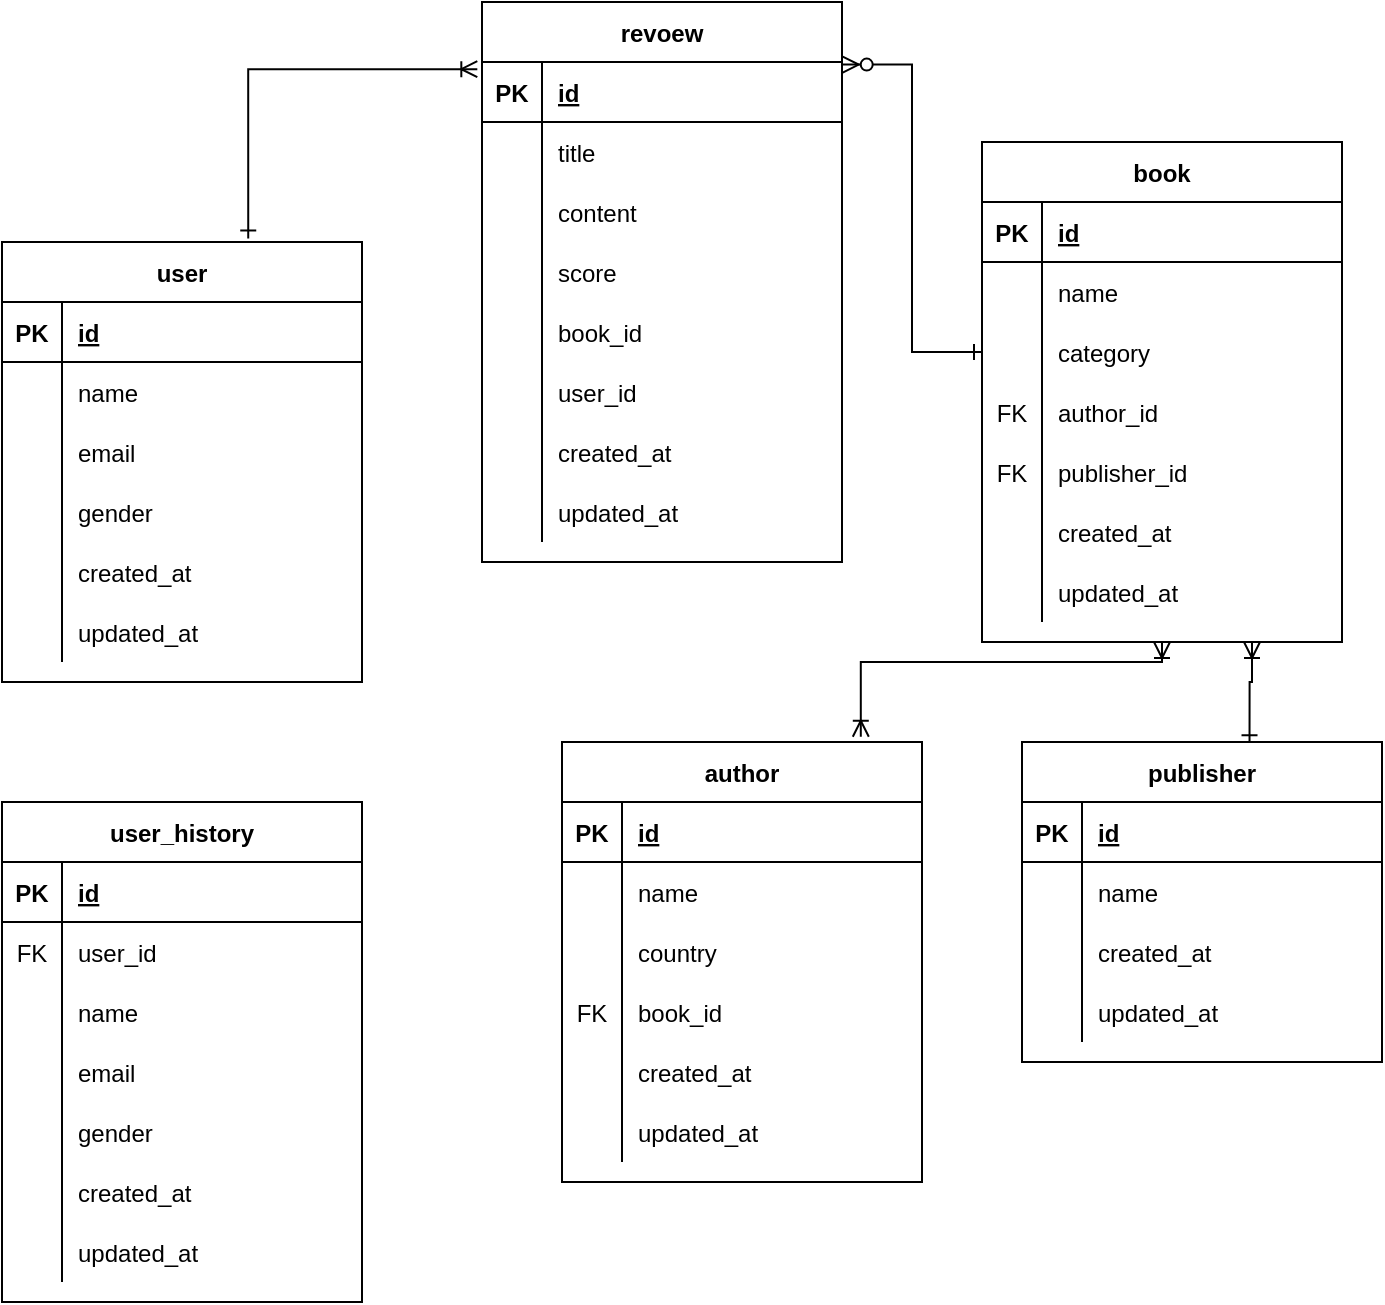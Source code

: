 <mxfile version="14.9.2" type="github">
  <diagram id="hHlFDGwCmtCpgF4VGByg" name="Page-1">
    <mxGraphModel dx="1134" dy="654" grid="1" gridSize="10" guides="1" tooltips="1" connect="1" arrows="1" fold="1" page="1" pageScale="1" pageWidth="827" pageHeight="1169" math="0" shadow="0">
      <root>
        <mxCell id="0" />
        <mxCell id="1" parent="0" />
        <mxCell id="6uguBEpZq9NF4ewUUiIR-1" value="user" style="shape=table;startSize=30;container=1;collapsible=1;childLayout=tableLayout;fixedRows=1;rowLines=0;fontStyle=1;align=center;resizeLast=1;" vertex="1" parent="1">
          <mxGeometry x="60" y="140" width="180" height="220" as="geometry" />
        </mxCell>
        <mxCell id="6uguBEpZq9NF4ewUUiIR-2" value="" style="shape=partialRectangle;collapsible=0;dropTarget=0;pointerEvents=0;fillColor=none;top=0;left=0;bottom=1;right=0;points=[[0,0.5],[1,0.5]];portConstraint=eastwest;" vertex="1" parent="6uguBEpZq9NF4ewUUiIR-1">
          <mxGeometry y="30" width="180" height="30" as="geometry" />
        </mxCell>
        <mxCell id="6uguBEpZq9NF4ewUUiIR-3" value="PK" style="shape=partialRectangle;connectable=0;fillColor=none;top=0;left=0;bottom=0;right=0;fontStyle=1;overflow=hidden;" vertex="1" parent="6uguBEpZq9NF4ewUUiIR-2">
          <mxGeometry width="30" height="30" as="geometry" />
        </mxCell>
        <mxCell id="6uguBEpZq9NF4ewUUiIR-4" value="id" style="shape=partialRectangle;connectable=0;fillColor=none;top=0;left=0;bottom=0;right=0;align=left;spacingLeft=6;fontStyle=5;overflow=hidden;" vertex="1" parent="6uguBEpZq9NF4ewUUiIR-2">
          <mxGeometry x="30" width="150" height="30" as="geometry" />
        </mxCell>
        <mxCell id="6uguBEpZq9NF4ewUUiIR-5" value="" style="shape=partialRectangle;collapsible=0;dropTarget=0;pointerEvents=0;fillColor=none;top=0;left=0;bottom=0;right=0;points=[[0,0.5],[1,0.5]];portConstraint=eastwest;" vertex="1" parent="6uguBEpZq9NF4ewUUiIR-1">
          <mxGeometry y="60" width="180" height="30" as="geometry" />
        </mxCell>
        <mxCell id="6uguBEpZq9NF4ewUUiIR-6" value="" style="shape=partialRectangle;connectable=0;fillColor=none;top=0;left=0;bottom=0;right=0;editable=1;overflow=hidden;" vertex="1" parent="6uguBEpZq9NF4ewUUiIR-5">
          <mxGeometry width="30" height="30" as="geometry" />
        </mxCell>
        <mxCell id="6uguBEpZq9NF4ewUUiIR-7" value="name" style="shape=partialRectangle;connectable=0;fillColor=none;top=0;left=0;bottom=0;right=0;align=left;spacingLeft=6;overflow=hidden;" vertex="1" parent="6uguBEpZq9NF4ewUUiIR-5">
          <mxGeometry x="30" width="150" height="30" as="geometry" />
        </mxCell>
        <mxCell id="6uguBEpZq9NF4ewUUiIR-8" value="" style="shape=partialRectangle;collapsible=0;dropTarget=0;pointerEvents=0;fillColor=none;top=0;left=0;bottom=0;right=0;points=[[0,0.5],[1,0.5]];portConstraint=eastwest;" vertex="1" parent="6uguBEpZq9NF4ewUUiIR-1">
          <mxGeometry y="90" width="180" height="30" as="geometry" />
        </mxCell>
        <mxCell id="6uguBEpZq9NF4ewUUiIR-9" value="" style="shape=partialRectangle;connectable=0;fillColor=none;top=0;left=0;bottom=0;right=0;editable=1;overflow=hidden;" vertex="1" parent="6uguBEpZq9NF4ewUUiIR-8">
          <mxGeometry width="30" height="30" as="geometry" />
        </mxCell>
        <mxCell id="6uguBEpZq9NF4ewUUiIR-10" value="email" style="shape=partialRectangle;connectable=0;fillColor=none;top=0;left=0;bottom=0;right=0;align=left;spacingLeft=6;overflow=hidden;" vertex="1" parent="6uguBEpZq9NF4ewUUiIR-8">
          <mxGeometry x="30" width="150" height="30" as="geometry" />
        </mxCell>
        <mxCell id="6uguBEpZq9NF4ewUUiIR-11" value="" style="shape=partialRectangle;collapsible=0;dropTarget=0;pointerEvents=0;fillColor=none;top=0;left=0;bottom=0;right=0;points=[[0,0.5],[1,0.5]];portConstraint=eastwest;" vertex="1" parent="6uguBEpZq9NF4ewUUiIR-1">
          <mxGeometry y="120" width="180" height="30" as="geometry" />
        </mxCell>
        <mxCell id="6uguBEpZq9NF4ewUUiIR-12" value="" style="shape=partialRectangle;connectable=0;fillColor=none;top=0;left=0;bottom=0;right=0;editable=1;overflow=hidden;" vertex="1" parent="6uguBEpZq9NF4ewUUiIR-11">
          <mxGeometry width="30" height="30" as="geometry" />
        </mxCell>
        <mxCell id="6uguBEpZq9NF4ewUUiIR-13" value="gender" style="shape=partialRectangle;connectable=0;fillColor=none;top=0;left=0;bottom=0;right=0;align=left;spacingLeft=6;overflow=hidden;" vertex="1" parent="6uguBEpZq9NF4ewUUiIR-11">
          <mxGeometry x="30" width="150" height="30" as="geometry" />
        </mxCell>
        <mxCell id="6uguBEpZq9NF4ewUUiIR-15" value="" style="shape=partialRectangle;collapsible=0;dropTarget=0;pointerEvents=0;fillColor=none;top=0;left=0;bottom=0;right=0;points=[[0,0.5],[1,0.5]];portConstraint=eastwest;" vertex="1" parent="6uguBEpZq9NF4ewUUiIR-1">
          <mxGeometry y="150" width="180" height="30" as="geometry" />
        </mxCell>
        <mxCell id="6uguBEpZq9NF4ewUUiIR-16" value="" style="shape=partialRectangle;connectable=0;fillColor=none;top=0;left=0;bottom=0;right=0;editable=1;overflow=hidden;" vertex="1" parent="6uguBEpZq9NF4ewUUiIR-15">
          <mxGeometry width="30" height="30" as="geometry" />
        </mxCell>
        <mxCell id="6uguBEpZq9NF4ewUUiIR-17" value="created_at" style="shape=partialRectangle;connectable=0;fillColor=none;top=0;left=0;bottom=0;right=0;align=left;spacingLeft=6;overflow=hidden;" vertex="1" parent="6uguBEpZq9NF4ewUUiIR-15">
          <mxGeometry x="30" width="150" height="30" as="geometry" />
        </mxCell>
        <mxCell id="6uguBEpZq9NF4ewUUiIR-39" value="" style="shape=partialRectangle;collapsible=0;dropTarget=0;pointerEvents=0;fillColor=none;top=0;left=0;bottom=0;right=0;points=[[0,0.5],[1,0.5]];portConstraint=eastwest;" vertex="1" parent="6uguBEpZq9NF4ewUUiIR-1">
          <mxGeometry y="180" width="180" height="30" as="geometry" />
        </mxCell>
        <mxCell id="6uguBEpZq9NF4ewUUiIR-40" value="" style="shape=partialRectangle;connectable=0;fillColor=none;top=0;left=0;bottom=0;right=0;editable=1;overflow=hidden;" vertex="1" parent="6uguBEpZq9NF4ewUUiIR-39">
          <mxGeometry width="30" height="30" as="geometry" />
        </mxCell>
        <mxCell id="6uguBEpZq9NF4ewUUiIR-41" value="updated_at" style="shape=partialRectangle;connectable=0;fillColor=none;top=0;left=0;bottom=0;right=0;align=left;spacingLeft=6;overflow=hidden;" vertex="1" parent="6uguBEpZq9NF4ewUUiIR-39">
          <mxGeometry x="30" width="150" height="30" as="geometry" />
        </mxCell>
        <mxCell id="6uguBEpZq9NF4ewUUiIR-42" value="user_history" style="shape=table;startSize=30;container=1;collapsible=1;childLayout=tableLayout;fixedRows=1;rowLines=0;fontStyle=1;align=center;resizeLast=1;" vertex="1" parent="1">
          <mxGeometry x="60" y="420" width="180" height="250" as="geometry" />
        </mxCell>
        <mxCell id="6uguBEpZq9NF4ewUUiIR-43" value="" style="shape=partialRectangle;collapsible=0;dropTarget=0;pointerEvents=0;fillColor=none;top=0;left=0;bottom=1;right=0;points=[[0,0.5],[1,0.5]];portConstraint=eastwest;" vertex="1" parent="6uguBEpZq9NF4ewUUiIR-42">
          <mxGeometry y="30" width="180" height="30" as="geometry" />
        </mxCell>
        <mxCell id="6uguBEpZq9NF4ewUUiIR-44" value="PK" style="shape=partialRectangle;connectable=0;fillColor=none;top=0;left=0;bottom=0;right=0;fontStyle=1;overflow=hidden;" vertex="1" parent="6uguBEpZq9NF4ewUUiIR-43">
          <mxGeometry width="30" height="30" as="geometry" />
        </mxCell>
        <mxCell id="6uguBEpZq9NF4ewUUiIR-45" value="id" style="shape=partialRectangle;connectable=0;fillColor=none;top=0;left=0;bottom=0;right=0;align=left;spacingLeft=6;fontStyle=5;overflow=hidden;" vertex="1" parent="6uguBEpZq9NF4ewUUiIR-43">
          <mxGeometry x="30" width="150" height="30" as="geometry" />
        </mxCell>
        <mxCell id="6uguBEpZq9NF4ewUUiIR-46" value="" style="shape=partialRectangle;collapsible=0;dropTarget=0;pointerEvents=0;fillColor=none;top=0;left=0;bottom=0;right=0;points=[[0,0.5],[1,0.5]];portConstraint=eastwest;" vertex="1" parent="6uguBEpZq9NF4ewUUiIR-42">
          <mxGeometry y="60" width="180" height="30" as="geometry" />
        </mxCell>
        <mxCell id="6uguBEpZq9NF4ewUUiIR-47" value="FK" style="shape=partialRectangle;connectable=0;fillColor=none;top=0;left=0;bottom=0;right=0;editable=1;overflow=hidden;" vertex="1" parent="6uguBEpZq9NF4ewUUiIR-46">
          <mxGeometry width="30" height="30" as="geometry" />
        </mxCell>
        <mxCell id="6uguBEpZq9NF4ewUUiIR-48" value="user_id" style="shape=partialRectangle;connectable=0;fillColor=none;top=0;left=0;bottom=0;right=0;align=left;spacingLeft=6;overflow=hidden;" vertex="1" parent="6uguBEpZq9NF4ewUUiIR-46">
          <mxGeometry x="30" width="150" height="30" as="geometry" />
        </mxCell>
        <mxCell id="6uguBEpZq9NF4ewUUiIR-49" value="" style="shape=partialRectangle;collapsible=0;dropTarget=0;pointerEvents=0;fillColor=none;top=0;left=0;bottom=0;right=0;points=[[0,0.5],[1,0.5]];portConstraint=eastwest;" vertex="1" parent="6uguBEpZq9NF4ewUUiIR-42">
          <mxGeometry y="90" width="180" height="30" as="geometry" />
        </mxCell>
        <mxCell id="6uguBEpZq9NF4ewUUiIR-50" value="" style="shape=partialRectangle;connectable=0;fillColor=none;top=0;left=0;bottom=0;right=0;editable=1;overflow=hidden;" vertex="1" parent="6uguBEpZq9NF4ewUUiIR-49">
          <mxGeometry width="30" height="30" as="geometry" />
        </mxCell>
        <mxCell id="6uguBEpZq9NF4ewUUiIR-51" value="name" style="shape=partialRectangle;connectable=0;fillColor=none;top=0;left=0;bottom=0;right=0;align=left;spacingLeft=6;overflow=hidden;" vertex="1" parent="6uguBEpZq9NF4ewUUiIR-49">
          <mxGeometry x="30" width="150" height="30" as="geometry" />
        </mxCell>
        <mxCell id="6uguBEpZq9NF4ewUUiIR-52" value="" style="shape=partialRectangle;collapsible=0;dropTarget=0;pointerEvents=0;fillColor=none;top=0;left=0;bottom=0;right=0;points=[[0,0.5],[1,0.5]];portConstraint=eastwest;" vertex="1" parent="6uguBEpZq9NF4ewUUiIR-42">
          <mxGeometry y="120" width="180" height="30" as="geometry" />
        </mxCell>
        <mxCell id="6uguBEpZq9NF4ewUUiIR-53" value="" style="shape=partialRectangle;connectable=0;fillColor=none;top=0;left=0;bottom=0;right=0;editable=1;overflow=hidden;" vertex="1" parent="6uguBEpZq9NF4ewUUiIR-52">
          <mxGeometry width="30" height="30" as="geometry" />
        </mxCell>
        <mxCell id="6uguBEpZq9NF4ewUUiIR-54" value="email" style="shape=partialRectangle;connectable=0;fillColor=none;top=0;left=0;bottom=0;right=0;align=left;spacingLeft=6;overflow=hidden;" vertex="1" parent="6uguBEpZq9NF4ewUUiIR-52">
          <mxGeometry x="30" width="150" height="30" as="geometry" />
        </mxCell>
        <mxCell id="6uguBEpZq9NF4ewUUiIR-55" value="" style="shape=partialRectangle;collapsible=0;dropTarget=0;pointerEvents=0;fillColor=none;top=0;left=0;bottom=0;right=0;points=[[0,0.5],[1,0.5]];portConstraint=eastwest;" vertex="1" parent="6uguBEpZq9NF4ewUUiIR-42">
          <mxGeometry y="150" width="180" height="30" as="geometry" />
        </mxCell>
        <mxCell id="6uguBEpZq9NF4ewUUiIR-56" value="" style="shape=partialRectangle;connectable=0;fillColor=none;top=0;left=0;bottom=0;right=0;editable=1;overflow=hidden;" vertex="1" parent="6uguBEpZq9NF4ewUUiIR-55">
          <mxGeometry width="30" height="30" as="geometry" />
        </mxCell>
        <mxCell id="6uguBEpZq9NF4ewUUiIR-57" value="gender" style="shape=partialRectangle;connectable=0;fillColor=none;top=0;left=0;bottom=0;right=0;align=left;spacingLeft=6;overflow=hidden;" vertex="1" parent="6uguBEpZq9NF4ewUUiIR-55">
          <mxGeometry x="30" width="150" height="30" as="geometry" />
        </mxCell>
        <mxCell id="6uguBEpZq9NF4ewUUiIR-58" value="" style="shape=partialRectangle;collapsible=0;dropTarget=0;pointerEvents=0;fillColor=none;top=0;left=0;bottom=0;right=0;points=[[0,0.5],[1,0.5]];portConstraint=eastwest;" vertex="1" parent="6uguBEpZq9NF4ewUUiIR-42">
          <mxGeometry y="180" width="180" height="30" as="geometry" />
        </mxCell>
        <mxCell id="6uguBEpZq9NF4ewUUiIR-59" value="" style="shape=partialRectangle;connectable=0;fillColor=none;top=0;left=0;bottom=0;right=0;editable=1;overflow=hidden;" vertex="1" parent="6uguBEpZq9NF4ewUUiIR-58">
          <mxGeometry width="30" height="30" as="geometry" />
        </mxCell>
        <mxCell id="6uguBEpZq9NF4ewUUiIR-60" value="created_at" style="shape=partialRectangle;connectable=0;fillColor=none;top=0;left=0;bottom=0;right=0;align=left;spacingLeft=6;overflow=hidden;" vertex="1" parent="6uguBEpZq9NF4ewUUiIR-58">
          <mxGeometry x="30" width="150" height="30" as="geometry" />
        </mxCell>
        <mxCell id="6uguBEpZq9NF4ewUUiIR-61" value="" style="shape=partialRectangle;collapsible=0;dropTarget=0;pointerEvents=0;fillColor=none;top=0;left=0;bottom=0;right=0;points=[[0,0.5],[1,0.5]];portConstraint=eastwest;" vertex="1" parent="6uguBEpZq9NF4ewUUiIR-42">
          <mxGeometry y="210" width="180" height="30" as="geometry" />
        </mxCell>
        <mxCell id="6uguBEpZq9NF4ewUUiIR-62" value="" style="shape=partialRectangle;connectable=0;fillColor=none;top=0;left=0;bottom=0;right=0;editable=1;overflow=hidden;" vertex="1" parent="6uguBEpZq9NF4ewUUiIR-61">
          <mxGeometry width="30" height="30" as="geometry" />
        </mxCell>
        <mxCell id="6uguBEpZq9NF4ewUUiIR-63" value="updated_at" style="shape=partialRectangle;connectable=0;fillColor=none;top=0;left=0;bottom=0;right=0;align=left;spacingLeft=6;overflow=hidden;" vertex="1" parent="6uguBEpZq9NF4ewUUiIR-61">
          <mxGeometry x="30" width="150" height="30" as="geometry" />
        </mxCell>
        <mxCell id="6uguBEpZq9NF4ewUUiIR-101" value="" style="edgeStyle=orthogonalEdgeStyle;rounded=0;orthogonalLoop=1;jettySize=auto;html=1;startArrow=ERoneToMany;startFill=0;endArrow=ERoneToMany;endFill=0;entryX=0.83;entryY=-0.012;entryDx=0;entryDy=0;entryPerimeter=0;exitX=0.5;exitY=1;exitDx=0;exitDy=0;" edge="1" parent="1" source="6uguBEpZq9NF4ewUUiIR-66" target="6uguBEpZq9NF4ewUUiIR-82">
          <mxGeometry relative="1" as="geometry">
            <Array as="points">
              <mxPoint x="640" y="350" />
              <mxPoint x="489" y="350" />
            </Array>
          </mxGeometry>
        </mxCell>
        <mxCell id="6uguBEpZq9NF4ewUUiIR-66" value="book" style="shape=table;startSize=30;container=1;collapsible=1;childLayout=tableLayout;fixedRows=1;rowLines=0;fontStyle=1;align=center;resizeLast=1;" vertex="1" parent="1">
          <mxGeometry x="550" y="90" width="180" height="250" as="geometry" />
        </mxCell>
        <mxCell id="6uguBEpZq9NF4ewUUiIR-67" value="" style="shape=partialRectangle;collapsible=0;dropTarget=0;pointerEvents=0;fillColor=none;top=0;left=0;bottom=1;right=0;points=[[0,0.5],[1,0.5]];portConstraint=eastwest;" vertex="1" parent="6uguBEpZq9NF4ewUUiIR-66">
          <mxGeometry y="30" width="180" height="30" as="geometry" />
        </mxCell>
        <mxCell id="6uguBEpZq9NF4ewUUiIR-68" value="PK" style="shape=partialRectangle;connectable=0;fillColor=none;top=0;left=0;bottom=0;right=0;fontStyle=1;overflow=hidden;" vertex="1" parent="6uguBEpZq9NF4ewUUiIR-67">
          <mxGeometry width="30" height="30" as="geometry" />
        </mxCell>
        <mxCell id="6uguBEpZq9NF4ewUUiIR-69" value="id" style="shape=partialRectangle;connectable=0;fillColor=none;top=0;left=0;bottom=0;right=0;align=left;spacingLeft=6;fontStyle=5;overflow=hidden;" vertex="1" parent="6uguBEpZq9NF4ewUUiIR-67">
          <mxGeometry x="30" width="150" height="30" as="geometry" />
        </mxCell>
        <mxCell id="6uguBEpZq9NF4ewUUiIR-70" value="" style="shape=partialRectangle;collapsible=0;dropTarget=0;pointerEvents=0;fillColor=none;top=0;left=0;bottom=0;right=0;points=[[0,0.5],[1,0.5]];portConstraint=eastwest;" vertex="1" parent="6uguBEpZq9NF4ewUUiIR-66">
          <mxGeometry y="60" width="180" height="30" as="geometry" />
        </mxCell>
        <mxCell id="6uguBEpZq9NF4ewUUiIR-71" value="" style="shape=partialRectangle;connectable=0;fillColor=none;top=0;left=0;bottom=0;right=0;editable=1;overflow=hidden;" vertex="1" parent="6uguBEpZq9NF4ewUUiIR-70">
          <mxGeometry width="30" height="30" as="geometry" />
        </mxCell>
        <mxCell id="6uguBEpZq9NF4ewUUiIR-72" value="name" style="shape=partialRectangle;connectable=0;fillColor=none;top=0;left=0;bottom=0;right=0;align=left;spacingLeft=6;overflow=hidden;" vertex="1" parent="6uguBEpZq9NF4ewUUiIR-70">
          <mxGeometry x="30" width="150" height="30" as="geometry" />
        </mxCell>
        <mxCell id="6uguBEpZq9NF4ewUUiIR-143" value="" style="shape=partialRectangle;collapsible=0;dropTarget=0;pointerEvents=0;fillColor=none;top=0;left=0;bottom=0;right=0;points=[[0,0.5],[1,0.5]];portConstraint=eastwest;" vertex="1" parent="6uguBEpZq9NF4ewUUiIR-66">
          <mxGeometry y="90" width="180" height="30" as="geometry" />
        </mxCell>
        <mxCell id="6uguBEpZq9NF4ewUUiIR-144" value="" style="shape=partialRectangle;connectable=0;fillColor=none;top=0;left=0;bottom=0;right=0;editable=1;overflow=hidden;" vertex="1" parent="6uguBEpZq9NF4ewUUiIR-143">
          <mxGeometry width="30" height="30" as="geometry" />
        </mxCell>
        <mxCell id="6uguBEpZq9NF4ewUUiIR-145" value="category" style="shape=partialRectangle;connectable=0;fillColor=none;top=0;left=0;bottom=0;right=0;align=left;spacingLeft=6;overflow=hidden;" vertex="1" parent="6uguBEpZq9NF4ewUUiIR-143">
          <mxGeometry x="30" width="150" height="30" as="geometry" />
        </mxCell>
        <mxCell id="6uguBEpZq9NF4ewUUiIR-73" value="" style="shape=partialRectangle;collapsible=0;dropTarget=0;pointerEvents=0;fillColor=none;top=0;left=0;bottom=0;right=0;points=[[0,0.5],[1,0.5]];portConstraint=eastwest;" vertex="1" parent="6uguBEpZq9NF4ewUUiIR-66">
          <mxGeometry y="120" width="180" height="30" as="geometry" />
        </mxCell>
        <mxCell id="6uguBEpZq9NF4ewUUiIR-74" value="FK" style="shape=partialRectangle;connectable=0;fillColor=none;top=0;left=0;bottom=0;right=0;editable=1;overflow=hidden;" vertex="1" parent="6uguBEpZq9NF4ewUUiIR-73">
          <mxGeometry width="30" height="30" as="geometry" />
        </mxCell>
        <mxCell id="6uguBEpZq9NF4ewUUiIR-75" value="author_id" style="shape=partialRectangle;connectable=0;fillColor=none;top=0;left=0;bottom=0;right=0;align=left;spacingLeft=6;overflow=hidden;" vertex="1" parent="6uguBEpZq9NF4ewUUiIR-73">
          <mxGeometry x="30" width="150" height="30" as="geometry" />
        </mxCell>
        <mxCell id="6uguBEpZq9NF4ewUUiIR-147" value="" style="shape=partialRectangle;collapsible=0;dropTarget=0;pointerEvents=0;fillColor=none;top=0;left=0;bottom=0;right=0;points=[[0,0.5],[1,0.5]];portConstraint=eastwest;" vertex="1" parent="6uguBEpZq9NF4ewUUiIR-66">
          <mxGeometry y="150" width="180" height="30" as="geometry" />
        </mxCell>
        <mxCell id="6uguBEpZq9NF4ewUUiIR-148" value="FK" style="shape=partialRectangle;connectable=0;fillColor=none;top=0;left=0;bottom=0;right=0;editable=1;overflow=hidden;" vertex="1" parent="6uguBEpZq9NF4ewUUiIR-147">
          <mxGeometry width="30" height="30" as="geometry" />
        </mxCell>
        <mxCell id="6uguBEpZq9NF4ewUUiIR-149" value="publisher_id" style="shape=partialRectangle;connectable=0;fillColor=none;top=0;left=0;bottom=0;right=0;align=left;spacingLeft=6;overflow=hidden;" vertex="1" parent="6uguBEpZq9NF4ewUUiIR-147">
          <mxGeometry x="30" width="150" height="30" as="geometry" />
        </mxCell>
        <mxCell id="6uguBEpZq9NF4ewUUiIR-76" value="" style="shape=partialRectangle;collapsible=0;dropTarget=0;pointerEvents=0;fillColor=none;top=0;left=0;bottom=0;right=0;points=[[0,0.5],[1,0.5]];portConstraint=eastwest;" vertex="1" parent="6uguBEpZq9NF4ewUUiIR-66">
          <mxGeometry y="180" width="180" height="30" as="geometry" />
        </mxCell>
        <mxCell id="6uguBEpZq9NF4ewUUiIR-77" value="" style="shape=partialRectangle;connectable=0;fillColor=none;top=0;left=0;bottom=0;right=0;editable=1;overflow=hidden;" vertex="1" parent="6uguBEpZq9NF4ewUUiIR-76">
          <mxGeometry width="30" height="30" as="geometry" />
        </mxCell>
        <mxCell id="6uguBEpZq9NF4ewUUiIR-78" value="created_at" style="shape=partialRectangle;connectable=0;fillColor=none;top=0;left=0;bottom=0;right=0;align=left;spacingLeft=6;overflow=hidden;" vertex="1" parent="6uguBEpZq9NF4ewUUiIR-76">
          <mxGeometry x="30" width="150" height="30" as="geometry" />
        </mxCell>
        <mxCell id="6uguBEpZq9NF4ewUUiIR-79" value="" style="shape=partialRectangle;collapsible=0;dropTarget=0;pointerEvents=0;fillColor=none;top=0;left=0;bottom=0;right=0;points=[[0,0.5],[1,0.5]];portConstraint=eastwest;" vertex="1" parent="6uguBEpZq9NF4ewUUiIR-66">
          <mxGeometry y="210" width="180" height="30" as="geometry" />
        </mxCell>
        <mxCell id="6uguBEpZq9NF4ewUUiIR-80" value="" style="shape=partialRectangle;connectable=0;fillColor=none;top=0;left=0;bottom=0;right=0;editable=1;overflow=hidden;" vertex="1" parent="6uguBEpZq9NF4ewUUiIR-79">
          <mxGeometry width="30" height="30" as="geometry" />
        </mxCell>
        <mxCell id="6uguBEpZq9NF4ewUUiIR-81" value="updated_at" style="shape=partialRectangle;connectable=0;fillColor=none;top=0;left=0;bottom=0;right=0;align=left;spacingLeft=6;overflow=hidden;" vertex="1" parent="6uguBEpZq9NF4ewUUiIR-79">
          <mxGeometry x="30" width="150" height="30" as="geometry" />
        </mxCell>
        <mxCell id="6uguBEpZq9NF4ewUUiIR-82" value="author" style="shape=table;startSize=30;container=1;collapsible=1;childLayout=tableLayout;fixedRows=1;rowLines=0;fontStyle=1;align=center;resizeLast=1;" vertex="1" parent="1">
          <mxGeometry x="340" y="390" width="180" height="220" as="geometry" />
        </mxCell>
        <mxCell id="6uguBEpZq9NF4ewUUiIR-83" value="" style="shape=partialRectangle;collapsible=0;dropTarget=0;pointerEvents=0;fillColor=none;top=0;left=0;bottom=1;right=0;points=[[0,0.5],[1,0.5]];portConstraint=eastwest;" vertex="1" parent="6uguBEpZq9NF4ewUUiIR-82">
          <mxGeometry y="30" width="180" height="30" as="geometry" />
        </mxCell>
        <mxCell id="6uguBEpZq9NF4ewUUiIR-84" value="PK" style="shape=partialRectangle;connectable=0;fillColor=none;top=0;left=0;bottom=0;right=0;fontStyle=1;overflow=hidden;" vertex="1" parent="6uguBEpZq9NF4ewUUiIR-83">
          <mxGeometry width="30" height="30" as="geometry" />
        </mxCell>
        <mxCell id="6uguBEpZq9NF4ewUUiIR-85" value="id" style="shape=partialRectangle;connectable=0;fillColor=none;top=0;left=0;bottom=0;right=0;align=left;spacingLeft=6;fontStyle=5;overflow=hidden;" vertex="1" parent="6uguBEpZq9NF4ewUUiIR-83">
          <mxGeometry x="30" width="150" height="30" as="geometry" />
        </mxCell>
        <mxCell id="6uguBEpZq9NF4ewUUiIR-86" value="" style="shape=partialRectangle;collapsible=0;dropTarget=0;pointerEvents=0;fillColor=none;top=0;left=0;bottom=0;right=0;points=[[0,0.5],[1,0.5]];portConstraint=eastwest;" vertex="1" parent="6uguBEpZq9NF4ewUUiIR-82">
          <mxGeometry y="60" width="180" height="30" as="geometry" />
        </mxCell>
        <mxCell id="6uguBEpZq9NF4ewUUiIR-87" value="" style="shape=partialRectangle;connectable=0;fillColor=none;top=0;left=0;bottom=0;right=0;editable=1;overflow=hidden;" vertex="1" parent="6uguBEpZq9NF4ewUUiIR-86">
          <mxGeometry width="30" height="30" as="geometry" />
        </mxCell>
        <mxCell id="6uguBEpZq9NF4ewUUiIR-88" value="name" style="shape=partialRectangle;connectable=0;fillColor=none;top=0;left=0;bottom=0;right=0;align=left;spacingLeft=6;overflow=hidden;" vertex="1" parent="6uguBEpZq9NF4ewUUiIR-86">
          <mxGeometry x="30" width="150" height="30" as="geometry" />
        </mxCell>
        <mxCell id="6uguBEpZq9NF4ewUUiIR-89" value="" style="shape=partialRectangle;collapsible=0;dropTarget=0;pointerEvents=0;fillColor=none;top=0;left=0;bottom=0;right=0;points=[[0,0.5],[1,0.5]];portConstraint=eastwest;" vertex="1" parent="6uguBEpZq9NF4ewUUiIR-82">
          <mxGeometry y="90" width="180" height="30" as="geometry" />
        </mxCell>
        <mxCell id="6uguBEpZq9NF4ewUUiIR-90" value="" style="shape=partialRectangle;connectable=0;fillColor=none;top=0;left=0;bottom=0;right=0;editable=1;overflow=hidden;" vertex="1" parent="6uguBEpZq9NF4ewUUiIR-89">
          <mxGeometry width="30" height="30" as="geometry" />
        </mxCell>
        <mxCell id="6uguBEpZq9NF4ewUUiIR-91" value="country" style="shape=partialRectangle;connectable=0;fillColor=none;top=0;left=0;bottom=0;right=0;align=left;spacingLeft=6;overflow=hidden;" vertex="1" parent="6uguBEpZq9NF4ewUUiIR-89">
          <mxGeometry x="30" width="150" height="30" as="geometry" />
        </mxCell>
        <mxCell id="6uguBEpZq9NF4ewUUiIR-92" value="" style="shape=partialRectangle;collapsible=0;dropTarget=0;pointerEvents=0;fillColor=none;top=0;left=0;bottom=0;right=0;points=[[0,0.5],[1,0.5]];portConstraint=eastwest;" vertex="1" parent="6uguBEpZq9NF4ewUUiIR-82">
          <mxGeometry y="120" width="180" height="30" as="geometry" />
        </mxCell>
        <mxCell id="6uguBEpZq9NF4ewUUiIR-93" value="FK" style="shape=partialRectangle;connectable=0;fillColor=none;top=0;left=0;bottom=0;right=0;editable=1;overflow=hidden;" vertex="1" parent="6uguBEpZq9NF4ewUUiIR-92">
          <mxGeometry width="30" height="30" as="geometry" />
        </mxCell>
        <mxCell id="6uguBEpZq9NF4ewUUiIR-94" value="book_id" style="shape=partialRectangle;connectable=0;fillColor=none;top=0;left=0;bottom=0;right=0;align=left;spacingLeft=6;overflow=hidden;" vertex="1" parent="6uguBEpZq9NF4ewUUiIR-92">
          <mxGeometry x="30" width="150" height="30" as="geometry" />
        </mxCell>
        <mxCell id="6uguBEpZq9NF4ewUUiIR-95" value="" style="shape=partialRectangle;collapsible=0;dropTarget=0;pointerEvents=0;fillColor=none;top=0;left=0;bottom=0;right=0;points=[[0,0.5],[1,0.5]];portConstraint=eastwest;" vertex="1" parent="6uguBEpZq9NF4ewUUiIR-82">
          <mxGeometry y="150" width="180" height="30" as="geometry" />
        </mxCell>
        <mxCell id="6uguBEpZq9NF4ewUUiIR-96" value="" style="shape=partialRectangle;connectable=0;fillColor=none;top=0;left=0;bottom=0;right=0;editable=1;overflow=hidden;" vertex="1" parent="6uguBEpZq9NF4ewUUiIR-95">
          <mxGeometry width="30" height="30" as="geometry" />
        </mxCell>
        <mxCell id="6uguBEpZq9NF4ewUUiIR-97" value="created_at" style="shape=partialRectangle;connectable=0;fillColor=none;top=0;left=0;bottom=0;right=0;align=left;spacingLeft=6;overflow=hidden;" vertex="1" parent="6uguBEpZq9NF4ewUUiIR-95">
          <mxGeometry x="30" width="150" height="30" as="geometry" />
        </mxCell>
        <mxCell id="6uguBEpZq9NF4ewUUiIR-98" value="" style="shape=partialRectangle;collapsible=0;dropTarget=0;pointerEvents=0;fillColor=none;top=0;left=0;bottom=0;right=0;points=[[0,0.5],[1,0.5]];portConstraint=eastwest;" vertex="1" parent="6uguBEpZq9NF4ewUUiIR-82">
          <mxGeometry y="180" width="180" height="30" as="geometry" />
        </mxCell>
        <mxCell id="6uguBEpZq9NF4ewUUiIR-99" value="" style="shape=partialRectangle;connectable=0;fillColor=none;top=0;left=0;bottom=0;right=0;editable=1;overflow=hidden;" vertex="1" parent="6uguBEpZq9NF4ewUUiIR-98">
          <mxGeometry width="30" height="30" as="geometry" />
        </mxCell>
        <mxCell id="6uguBEpZq9NF4ewUUiIR-100" value="updated_at" style="shape=partialRectangle;connectable=0;fillColor=none;top=0;left=0;bottom=0;right=0;align=left;spacingLeft=6;overflow=hidden;" vertex="1" parent="6uguBEpZq9NF4ewUUiIR-98">
          <mxGeometry x="30" width="150" height="30" as="geometry" />
        </mxCell>
        <mxCell id="6uguBEpZq9NF4ewUUiIR-115" value="" style="edgeStyle=orthogonalEdgeStyle;rounded=0;orthogonalLoop=1;jettySize=auto;html=1;startArrow=ERone;startFill=0;endArrow=ERoneToMany;endFill=0;entryX=0.75;entryY=1;entryDx=0;entryDy=0;exitX=0.632;exitY=0.004;exitDx=0;exitDy=0;exitPerimeter=0;" edge="1" parent="1" source="6uguBEpZq9NF4ewUUiIR-102" target="6uguBEpZq9NF4ewUUiIR-66">
          <mxGeometry relative="1" as="geometry">
            <mxPoint x="600" y="330" as="targetPoint" />
            <Array as="points">
              <mxPoint x="685" y="360" />
            </Array>
          </mxGeometry>
        </mxCell>
        <mxCell id="6uguBEpZq9NF4ewUUiIR-102" value="publisher" style="shape=table;startSize=30;container=1;collapsible=1;childLayout=tableLayout;fixedRows=1;rowLines=0;fontStyle=1;align=center;resizeLast=1;" vertex="1" parent="1">
          <mxGeometry x="570" y="390" width="180" height="160" as="geometry" />
        </mxCell>
        <mxCell id="6uguBEpZq9NF4ewUUiIR-103" value="" style="shape=partialRectangle;collapsible=0;dropTarget=0;pointerEvents=0;fillColor=none;top=0;left=0;bottom=1;right=0;points=[[0,0.5],[1,0.5]];portConstraint=eastwest;" vertex="1" parent="6uguBEpZq9NF4ewUUiIR-102">
          <mxGeometry y="30" width="180" height="30" as="geometry" />
        </mxCell>
        <mxCell id="6uguBEpZq9NF4ewUUiIR-104" value="PK" style="shape=partialRectangle;connectable=0;fillColor=none;top=0;left=0;bottom=0;right=0;fontStyle=1;overflow=hidden;" vertex="1" parent="6uguBEpZq9NF4ewUUiIR-103">
          <mxGeometry width="30" height="30" as="geometry" />
        </mxCell>
        <mxCell id="6uguBEpZq9NF4ewUUiIR-105" value="id" style="shape=partialRectangle;connectable=0;fillColor=none;top=0;left=0;bottom=0;right=0;align=left;spacingLeft=6;fontStyle=5;overflow=hidden;" vertex="1" parent="6uguBEpZq9NF4ewUUiIR-103">
          <mxGeometry x="30" width="150" height="30" as="geometry" />
        </mxCell>
        <mxCell id="6uguBEpZq9NF4ewUUiIR-106" value="" style="shape=partialRectangle;collapsible=0;dropTarget=0;pointerEvents=0;fillColor=none;top=0;left=0;bottom=0;right=0;points=[[0,0.5],[1,0.5]];portConstraint=eastwest;" vertex="1" parent="6uguBEpZq9NF4ewUUiIR-102">
          <mxGeometry y="60" width="180" height="30" as="geometry" />
        </mxCell>
        <mxCell id="6uguBEpZq9NF4ewUUiIR-107" value="" style="shape=partialRectangle;connectable=0;fillColor=none;top=0;left=0;bottom=0;right=0;editable=1;overflow=hidden;" vertex="1" parent="6uguBEpZq9NF4ewUUiIR-106">
          <mxGeometry width="30" height="30" as="geometry" />
        </mxCell>
        <mxCell id="6uguBEpZq9NF4ewUUiIR-108" value="name" style="shape=partialRectangle;connectable=0;fillColor=none;top=0;left=0;bottom=0;right=0;align=left;spacingLeft=6;overflow=hidden;" vertex="1" parent="6uguBEpZq9NF4ewUUiIR-106">
          <mxGeometry x="30" width="150" height="30" as="geometry" />
        </mxCell>
        <mxCell id="6uguBEpZq9NF4ewUUiIR-109" value="" style="shape=partialRectangle;collapsible=0;dropTarget=0;pointerEvents=0;fillColor=none;top=0;left=0;bottom=0;right=0;points=[[0,0.5],[1,0.5]];portConstraint=eastwest;" vertex="1" parent="6uguBEpZq9NF4ewUUiIR-102">
          <mxGeometry y="90" width="180" height="30" as="geometry" />
        </mxCell>
        <mxCell id="6uguBEpZq9NF4ewUUiIR-110" value="" style="shape=partialRectangle;connectable=0;fillColor=none;top=0;left=0;bottom=0;right=0;editable=1;overflow=hidden;" vertex="1" parent="6uguBEpZq9NF4ewUUiIR-109">
          <mxGeometry width="30" height="30" as="geometry" />
        </mxCell>
        <mxCell id="6uguBEpZq9NF4ewUUiIR-111" value="created_at" style="shape=partialRectangle;connectable=0;fillColor=none;top=0;left=0;bottom=0;right=0;align=left;spacingLeft=6;overflow=hidden;" vertex="1" parent="6uguBEpZq9NF4ewUUiIR-109">
          <mxGeometry x="30" width="150" height="30" as="geometry" />
        </mxCell>
        <mxCell id="6uguBEpZq9NF4ewUUiIR-112" value="" style="shape=partialRectangle;collapsible=0;dropTarget=0;pointerEvents=0;fillColor=none;top=0;left=0;bottom=0;right=0;points=[[0,0.5],[1,0.5]];portConstraint=eastwest;" vertex="1" parent="6uguBEpZq9NF4ewUUiIR-102">
          <mxGeometry y="120" width="180" height="30" as="geometry" />
        </mxCell>
        <mxCell id="6uguBEpZq9NF4ewUUiIR-113" value="" style="shape=partialRectangle;connectable=0;fillColor=none;top=0;left=0;bottom=0;right=0;editable=1;overflow=hidden;" vertex="1" parent="6uguBEpZq9NF4ewUUiIR-112">
          <mxGeometry width="30" height="30" as="geometry" />
        </mxCell>
        <mxCell id="6uguBEpZq9NF4ewUUiIR-114" value="updated_at" style="shape=partialRectangle;connectable=0;fillColor=none;top=0;left=0;bottom=0;right=0;align=left;spacingLeft=6;overflow=hidden;" vertex="1" parent="6uguBEpZq9NF4ewUUiIR-112">
          <mxGeometry x="30" width="150" height="30" as="geometry" />
        </mxCell>
        <mxCell id="6uguBEpZq9NF4ewUUiIR-116" value="revoew" style="shape=table;startSize=30;container=1;collapsible=1;childLayout=tableLayout;fixedRows=1;rowLines=0;fontStyle=1;align=center;resizeLast=1;" vertex="1" parent="1">
          <mxGeometry x="300" y="20" width="180" height="280" as="geometry" />
        </mxCell>
        <mxCell id="6uguBEpZq9NF4ewUUiIR-117" value="" style="shape=partialRectangle;collapsible=0;dropTarget=0;pointerEvents=0;fillColor=none;top=0;left=0;bottom=1;right=0;points=[[0,0.5],[1,0.5]];portConstraint=eastwest;" vertex="1" parent="6uguBEpZq9NF4ewUUiIR-116">
          <mxGeometry y="30" width="180" height="30" as="geometry" />
        </mxCell>
        <mxCell id="6uguBEpZq9NF4ewUUiIR-118" value="PK" style="shape=partialRectangle;connectable=0;fillColor=none;top=0;left=0;bottom=0;right=0;fontStyle=1;overflow=hidden;" vertex="1" parent="6uguBEpZq9NF4ewUUiIR-117">
          <mxGeometry width="30" height="30" as="geometry" />
        </mxCell>
        <mxCell id="6uguBEpZq9NF4ewUUiIR-119" value="id" style="shape=partialRectangle;connectable=0;fillColor=none;top=0;left=0;bottom=0;right=0;align=left;spacingLeft=6;fontStyle=5;overflow=hidden;" vertex="1" parent="6uguBEpZq9NF4ewUUiIR-117">
          <mxGeometry x="30" width="150" height="30" as="geometry" />
        </mxCell>
        <mxCell id="6uguBEpZq9NF4ewUUiIR-120" value="" style="shape=partialRectangle;collapsible=0;dropTarget=0;pointerEvents=0;fillColor=none;top=0;left=0;bottom=0;right=0;points=[[0,0.5],[1,0.5]];portConstraint=eastwest;" vertex="1" parent="6uguBEpZq9NF4ewUUiIR-116">
          <mxGeometry y="60" width="180" height="30" as="geometry" />
        </mxCell>
        <mxCell id="6uguBEpZq9NF4ewUUiIR-121" value="" style="shape=partialRectangle;connectable=0;fillColor=none;top=0;left=0;bottom=0;right=0;editable=1;overflow=hidden;" vertex="1" parent="6uguBEpZq9NF4ewUUiIR-120">
          <mxGeometry width="30" height="30" as="geometry" />
        </mxCell>
        <mxCell id="6uguBEpZq9NF4ewUUiIR-122" value="title" style="shape=partialRectangle;connectable=0;fillColor=none;top=0;left=0;bottom=0;right=0;align=left;spacingLeft=6;overflow=hidden;" vertex="1" parent="6uguBEpZq9NF4ewUUiIR-120">
          <mxGeometry x="30" width="150" height="30" as="geometry" />
        </mxCell>
        <mxCell id="6uguBEpZq9NF4ewUUiIR-123" value="" style="shape=partialRectangle;collapsible=0;dropTarget=0;pointerEvents=0;fillColor=none;top=0;left=0;bottom=0;right=0;points=[[0,0.5],[1,0.5]];portConstraint=eastwest;" vertex="1" parent="6uguBEpZq9NF4ewUUiIR-116">
          <mxGeometry y="90" width="180" height="30" as="geometry" />
        </mxCell>
        <mxCell id="6uguBEpZq9NF4ewUUiIR-124" value="" style="shape=partialRectangle;connectable=0;fillColor=none;top=0;left=0;bottom=0;right=0;editable=1;overflow=hidden;" vertex="1" parent="6uguBEpZq9NF4ewUUiIR-123">
          <mxGeometry width="30" height="30" as="geometry" />
        </mxCell>
        <mxCell id="6uguBEpZq9NF4ewUUiIR-125" value="content" style="shape=partialRectangle;connectable=0;fillColor=none;top=0;left=0;bottom=0;right=0;align=left;spacingLeft=6;overflow=hidden;" vertex="1" parent="6uguBEpZq9NF4ewUUiIR-123">
          <mxGeometry x="30" width="150" height="30" as="geometry" />
        </mxCell>
        <mxCell id="6uguBEpZq9NF4ewUUiIR-126" value="" style="shape=partialRectangle;collapsible=0;dropTarget=0;pointerEvents=0;fillColor=none;top=0;left=0;bottom=0;right=0;points=[[0,0.5],[1,0.5]];portConstraint=eastwest;" vertex="1" parent="6uguBEpZq9NF4ewUUiIR-116">
          <mxGeometry y="120" width="180" height="30" as="geometry" />
        </mxCell>
        <mxCell id="6uguBEpZq9NF4ewUUiIR-127" value="" style="shape=partialRectangle;connectable=0;fillColor=none;top=0;left=0;bottom=0;right=0;editable=1;overflow=hidden;" vertex="1" parent="6uguBEpZq9NF4ewUUiIR-126">
          <mxGeometry width="30" height="30" as="geometry" />
        </mxCell>
        <mxCell id="6uguBEpZq9NF4ewUUiIR-128" value="score" style="shape=partialRectangle;connectable=0;fillColor=none;top=0;left=0;bottom=0;right=0;align=left;spacingLeft=6;overflow=hidden;" vertex="1" parent="6uguBEpZq9NF4ewUUiIR-126">
          <mxGeometry x="30" width="150" height="30" as="geometry" />
        </mxCell>
        <mxCell id="6uguBEpZq9NF4ewUUiIR-129" value="" style="shape=partialRectangle;collapsible=0;dropTarget=0;pointerEvents=0;fillColor=none;top=0;left=0;bottom=0;right=0;points=[[0,0.5],[1,0.5]];portConstraint=eastwest;" vertex="1" parent="6uguBEpZq9NF4ewUUiIR-116">
          <mxGeometry y="150" width="180" height="30" as="geometry" />
        </mxCell>
        <mxCell id="6uguBEpZq9NF4ewUUiIR-130" value="" style="shape=partialRectangle;connectable=0;fillColor=none;top=0;left=0;bottom=0;right=0;editable=1;overflow=hidden;" vertex="1" parent="6uguBEpZq9NF4ewUUiIR-129">
          <mxGeometry width="30" height="30" as="geometry" />
        </mxCell>
        <mxCell id="6uguBEpZq9NF4ewUUiIR-131" value="book_id" style="shape=partialRectangle;connectable=0;fillColor=none;top=0;left=0;bottom=0;right=0;align=left;spacingLeft=6;overflow=hidden;" vertex="1" parent="6uguBEpZq9NF4ewUUiIR-129">
          <mxGeometry x="30" width="150" height="30" as="geometry" />
        </mxCell>
        <mxCell id="6uguBEpZq9NF4ewUUiIR-132" value="" style="shape=partialRectangle;collapsible=0;dropTarget=0;pointerEvents=0;fillColor=none;top=0;left=0;bottom=0;right=0;points=[[0,0.5],[1,0.5]];portConstraint=eastwest;" vertex="1" parent="6uguBEpZq9NF4ewUUiIR-116">
          <mxGeometry y="180" width="180" height="30" as="geometry" />
        </mxCell>
        <mxCell id="6uguBEpZq9NF4ewUUiIR-133" value="" style="shape=partialRectangle;connectable=0;fillColor=none;top=0;left=0;bottom=0;right=0;editable=1;overflow=hidden;" vertex="1" parent="6uguBEpZq9NF4ewUUiIR-132">
          <mxGeometry width="30" height="30" as="geometry" />
        </mxCell>
        <mxCell id="6uguBEpZq9NF4ewUUiIR-134" value="user_id" style="shape=partialRectangle;connectable=0;fillColor=none;top=0;left=0;bottom=0;right=0;align=left;spacingLeft=6;overflow=hidden;" vertex="1" parent="6uguBEpZq9NF4ewUUiIR-132">
          <mxGeometry x="30" width="150" height="30" as="geometry" />
        </mxCell>
        <mxCell id="6uguBEpZq9NF4ewUUiIR-135" value="" style="shape=partialRectangle;collapsible=0;dropTarget=0;pointerEvents=0;fillColor=none;top=0;left=0;bottom=0;right=0;points=[[0,0.5],[1,0.5]];portConstraint=eastwest;" vertex="1" parent="6uguBEpZq9NF4ewUUiIR-116">
          <mxGeometry y="210" width="180" height="30" as="geometry" />
        </mxCell>
        <mxCell id="6uguBEpZq9NF4ewUUiIR-136" value="" style="shape=partialRectangle;connectable=0;fillColor=none;top=0;left=0;bottom=0;right=0;editable=1;overflow=hidden;" vertex="1" parent="6uguBEpZq9NF4ewUUiIR-135">
          <mxGeometry width="30" height="30" as="geometry" />
        </mxCell>
        <mxCell id="6uguBEpZq9NF4ewUUiIR-137" value="created_at" style="shape=partialRectangle;connectable=0;fillColor=none;top=0;left=0;bottom=0;right=0;align=left;spacingLeft=6;overflow=hidden;" vertex="1" parent="6uguBEpZq9NF4ewUUiIR-135">
          <mxGeometry x="30" width="150" height="30" as="geometry" />
        </mxCell>
        <mxCell id="6uguBEpZq9NF4ewUUiIR-138" value="" style="shape=partialRectangle;collapsible=0;dropTarget=0;pointerEvents=0;fillColor=none;top=0;left=0;bottom=0;right=0;points=[[0,0.5],[1,0.5]];portConstraint=eastwest;" vertex="1" parent="6uguBEpZq9NF4ewUUiIR-116">
          <mxGeometry y="240" width="180" height="30" as="geometry" />
        </mxCell>
        <mxCell id="6uguBEpZq9NF4ewUUiIR-139" value="" style="shape=partialRectangle;connectable=0;fillColor=none;top=0;left=0;bottom=0;right=0;editable=1;overflow=hidden;" vertex="1" parent="6uguBEpZq9NF4ewUUiIR-138">
          <mxGeometry width="30" height="30" as="geometry" />
        </mxCell>
        <mxCell id="6uguBEpZq9NF4ewUUiIR-140" value="updated_at" style="shape=partialRectangle;connectable=0;fillColor=none;top=0;left=0;bottom=0;right=0;align=left;spacingLeft=6;overflow=hidden;" vertex="1" parent="6uguBEpZq9NF4ewUUiIR-138">
          <mxGeometry x="30" width="150" height="30" as="geometry" />
        </mxCell>
        <mxCell id="6uguBEpZq9NF4ewUUiIR-141" style="edgeStyle=orthogonalEdgeStyle;rounded=0;orthogonalLoop=1;jettySize=auto;html=1;startArrow=ERone;startFill=0;endArrow=ERoneToMany;endFill=0;entryX=-0.013;entryY=0.12;entryDx=0;entryDy=0;entryPerimeter=0;exitX=0.684;exitY=-0.008;exitDx=0;exitDy=0;exitPerimeter=0;" edge="1" parent="1" source="6uguBEpZq9NF4ewUUiIR-1" target="6uguBEpZq9NF4ewUUiIR-116">
          <mxGeometry relative="1" as="geometry">
            <mxPoint x="260" y="40" as="targetPoint" />
            <Array as="points">
              <mxPoint x="183" y="54" />
            </Array>
          </mxGeometry>
        </mxCell>
        <mxCell id="6uguBEpZq9NF4ewUUiIR-150" style="edgeStyle=orthogonalEdgeStyle;rounded=0;orthogonalLoop=1;jettySize=auto;html=1;exitX=0;exitY=0.5;exitDx=0;exitDy=0;entryX=1.002;entryY=0.043;entryDx=0;entryDy=0;entryPerimeter=0;startArrow=ERone;startFill=0;endArrow=ERzeroToMany;endFill=1;" edge="1" parent="1" source="6uguBEpZq9NF4ewUUiIR-143" target="6uguBEpZq9NF4ewUUiIR-117">
          <mxGeometry relative="1" as="geometry" />
        </mxCell>
      </root>
    </mxGraphModel>
  </diagram>
</mxfile>
